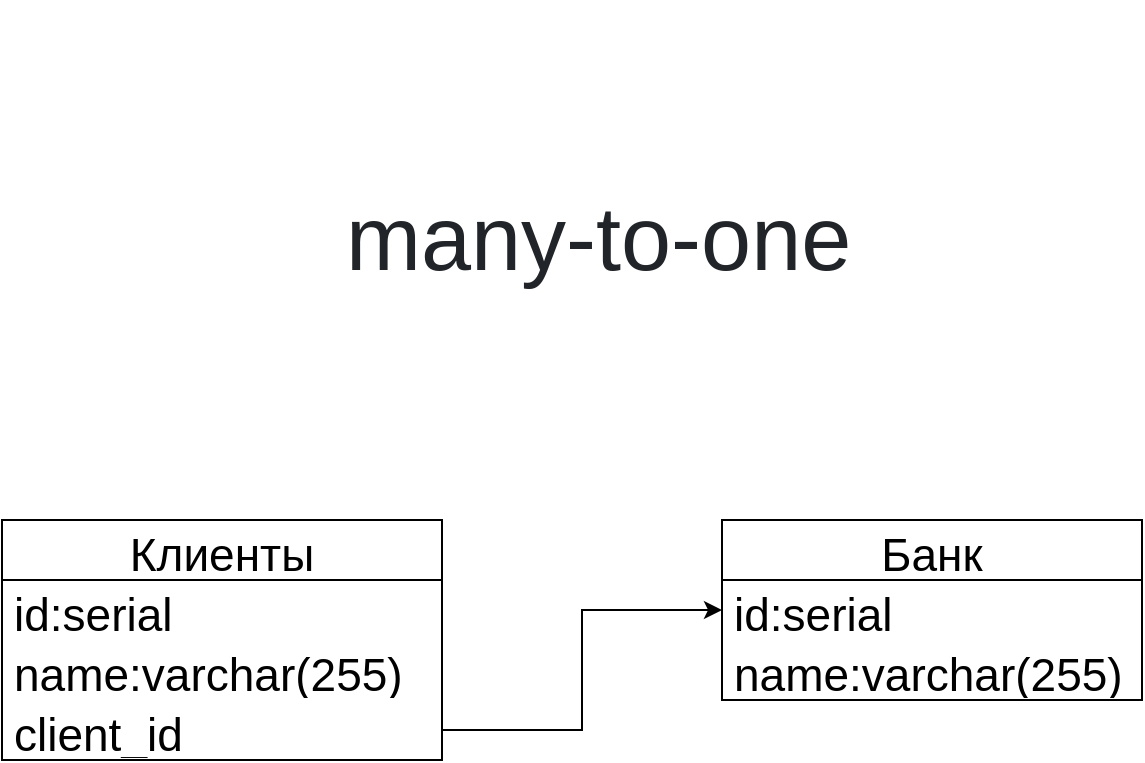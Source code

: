 <mxfile version="15.5.9" type="device"><diagram id="MWGs2kIcbY2pezhuVqib" name="Page-1"><mxGraphModel dx="1460" dy="817" grid="1" gridSize="10" guides="1" tooltips="1" connect="1" arrows="1" fold="1" page="1" pageScale="1" pageWidth="827" pageHeight="1169" math="0" shadow="0"><root><mxCell id="0"/><mxCell id="1" parent="0"/><mxCell id="8vOIK43oKIj-KKpvzbpj-5" value="&lt;span style=&quot;color: rgb(33 , 37 , 41) ; font-family: &amp;#34;arial&amp;#34; , &amp;#34;helvetica neue&amp;#34; , sans-serif ; font-size: 45px ; font-style: normal ; font-weight: 400 ; letter-spacing: normal ; text-align: left ; text-indent: 0px ; text-transform: none ; word-spacing: 0px ; background-color: rgb(255 , 255 , 255) ; display: inline ; float: none ; line-height: 5&quot;&gt;many-to-one&lt;/span&gt;" style="text;whiteSpace=wrap;html=1;" vertex="1" parent="1"><mxGeometry x="280" y="10" width="330" height="60" as="geometry"/></mxCell><mxCell id="8vOIK43oKIj-KKpvzbpj-10" value="Клиенты" style="swimlane;fontStyle=0;childLayout=stackLayout;horizontal=1;startSize=30;horizontalStack=0;resizeParent=1;resizeParentMax=0;resizeLast=0;collapsible=1;marginBottom=0;fontSize=23;" vertex="1" parent="1"><mxGeometry x="110" y="270" width="220" height="120" as="geometry"/></mxCell><mxCell id="8vOIK43oKIj-KKpvzbpj-11" value="id:serial" style="text;strokeColor=none;fillColor=none;align=left;verticalAlign=middle;spacingLeft=4;spacingRight=4;overflow=hidden;points=[[0,0.5],[1,0.5]];portConstraint=eastwest;rotatable=0;fontSize=23;" vertex="1" parent="8vOIK43oKIj-KKpvzbpj-10"><mxGeometry y="30" width="220" height="30" as="geometry"/></mxCell><mxCell id="8vOIK43oKIj-KKpvzbpj-12" value="name:varchar(255)" style="text;strokeColor=none;fillColor=none;align=left;verticalAlign=middle;spacingLeft=4;spacingRight=4;overflow=hidden;points=[[0,0.5],[1,0.5]];portConstraint=eastwest;rotatable=0;fontSize=23;" vertex="1" parent="8vOIK43oKIj-KKpvzbpj-10"><mxGeometry y="60" width="220" height="30" as="geometry"/></mxCell><mxCell id="8vOIK43oKIj-KKpvzbpj-13" value="client_id" style="text;strokeColor=none;fillColor=none;align=left;verticalAlign=middle;spacingLeft=4;spacingRight=4;overflow=hidden;points=[[0,0.5],[1,0.5]];portConstraint=eastwest;rotatable=0;fontSize=23;" vertex="1" parent="8vOIK43oKIj-KKpvzbpj-10"><mxGeometry y="90" width="220" height="30" as="geometry"/></mxCell><mxCell id="8vOIK43oKIj-KKpvzbpj-18" value="Банк" style="swimlane;fontStyle=0;childLayout=stackLayout;horizontal=1;startSize=30;horizontalStack=0;resizeParent=1;resizeParentMax=0;resizeLast=0;collapsible=1;marginBottom=0;fontSize=23;" vertex="1" parent="1"><mxGeometry x="470" y="270" width="210" height="90" as="geometry"/></mxCell><mxCell id="8vOIK43oKIj-KKpvzbpj-19" value="id:serial" style="text;strokeColor=none;fillColor=none;align=left;verticalAlign=middle;spacingLeft=4;spacingRight=4;overflow=hidden;points=[[0,0.5],[1,0.5]];portConstraint=eastwest;rotatable=0;fontSize=23;" vertex="1" parent="8vOIK43oKIj-KKpvzbpj-18"><mxGeometry y="30" width="210" height="30" as="geometry"/></mxCell><mxCell id="8vOIK43oKIj-KKpvzbpj-20" value="name:varchar(255)" style="text;strokeColor=none;fillColor=none;align=left;verticalAlign=middle;spacingLeft=4;spacingRight=4;overflow=hidden;points=[[0,0.5],[1,0.5]];portConstraint=eastwest;rotatable=0;fontSize=23;" vertex="1" parent="8vOIK43oKIj-KKpvzbpj-18"><mxGeometry y="60" width="210" height="30" as="geometry"/></mxCell><mxCell id="8vOIK43oKIj-KKpvzbpj-23" value="" style="endArrow=classic;html=1;rounded=0;fontSize=23;exitX=1;exitY=0.5;exitDx=0;exitDy=0;entryX=0;entryY=0.5;entryDx=0;entryDy=0;" edge="1" parent="1" source="8vOIK43oKIj-KKpvzbpj-13" target="8vOIK43oKIj-KKpvzbpj-19"><mxGeometry width="50" height="50" relative="1" as="geometry"><mxPoint x="390" y="460" as="sourcePoint"/><mxPoint x="440" y="410" as="targetPoint"/><Array as="points"><mxPoint x="400" y="375"/><mxPoint x="400" y="315"/></Array></mxGeometry></mxCell></root></mxGraphModel></diagram></mxfile>